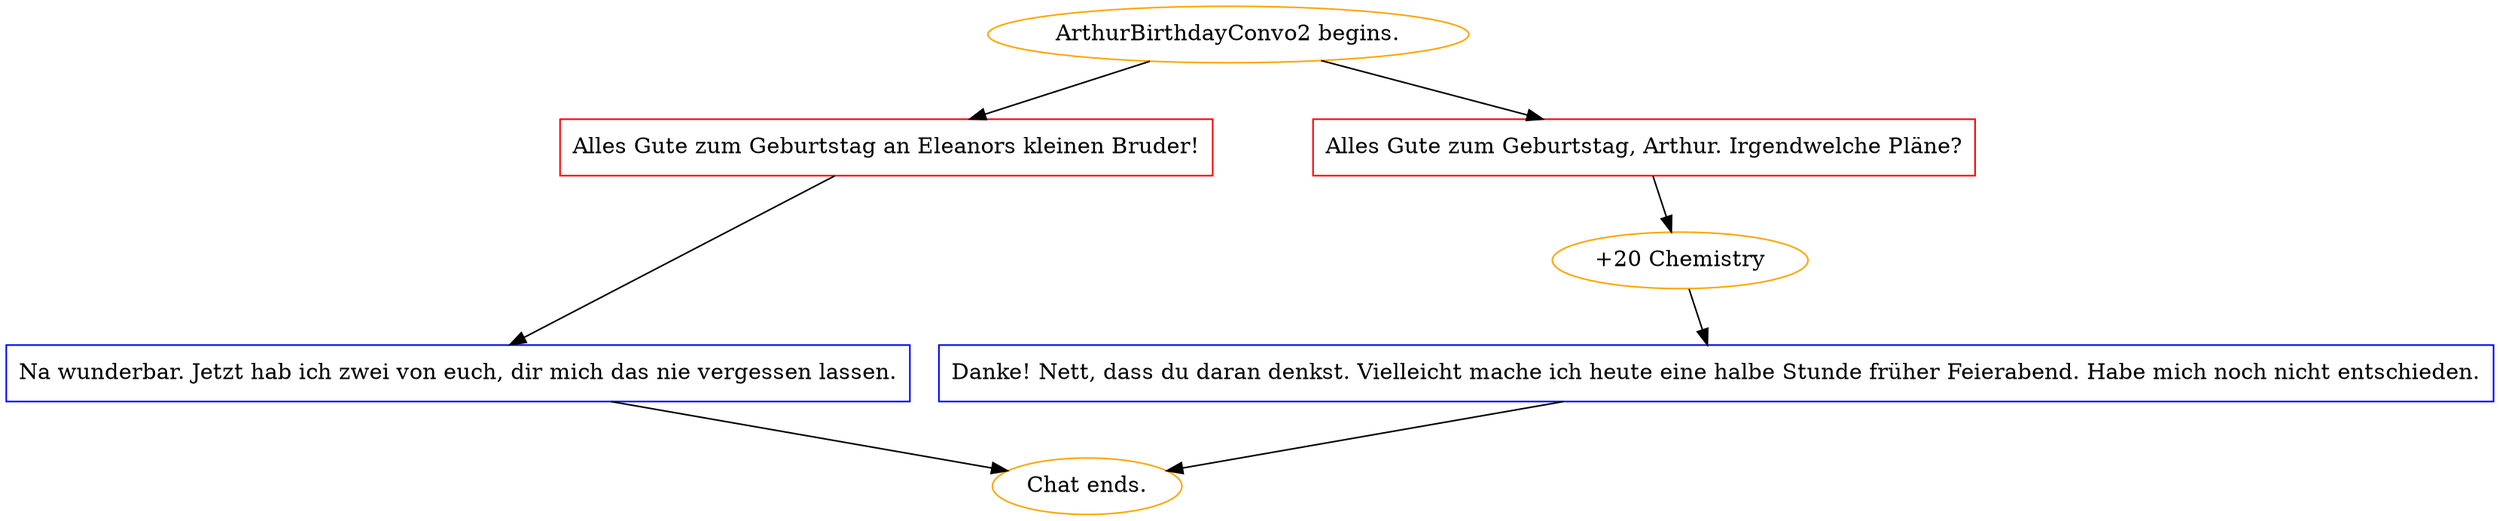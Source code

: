 digraph {
	"ArthurBirthdayConvo2 begins." [color=orange];
		"ArthurBirthdayConvo2 begins." -> j748286142;
		"ArthurBirthdayConvo2 begins." -> j2304099847;
	j748286142 [label="Alles Gute zum Geburtstag an Eleanors kleinen Bruder!",shape=box,color=red];
		j748286142 -> j973613557;
	j2304099847 [label="Alles Gute zum Geburtstag, Arthur. Irgendwelche Pläne?",shape=box,color=red];
		j2304099847 -> j3347908232;
	j973613557 [label="Na wunderbar. Jetzt hab ich zwei von euch, dir mich das nie vergessen lassen.",shape=box,color=blue];
		j973613557 -> "Chat ends.";
	j3347908232 [label="+20 Chemistry",color=orange];
		j3347908232 -> j3773884218;
	"Chat ends." [color=orange];
	j3773884218 [label="Danke! Nett, dass du daran denkst. Vielleicht mache ich heute eine halbe Stunde früher Feierabend. Habe mich noch nicht entschieden.",shape=box,color=blue];
		j3773884218 -> "Chat ends.";
}